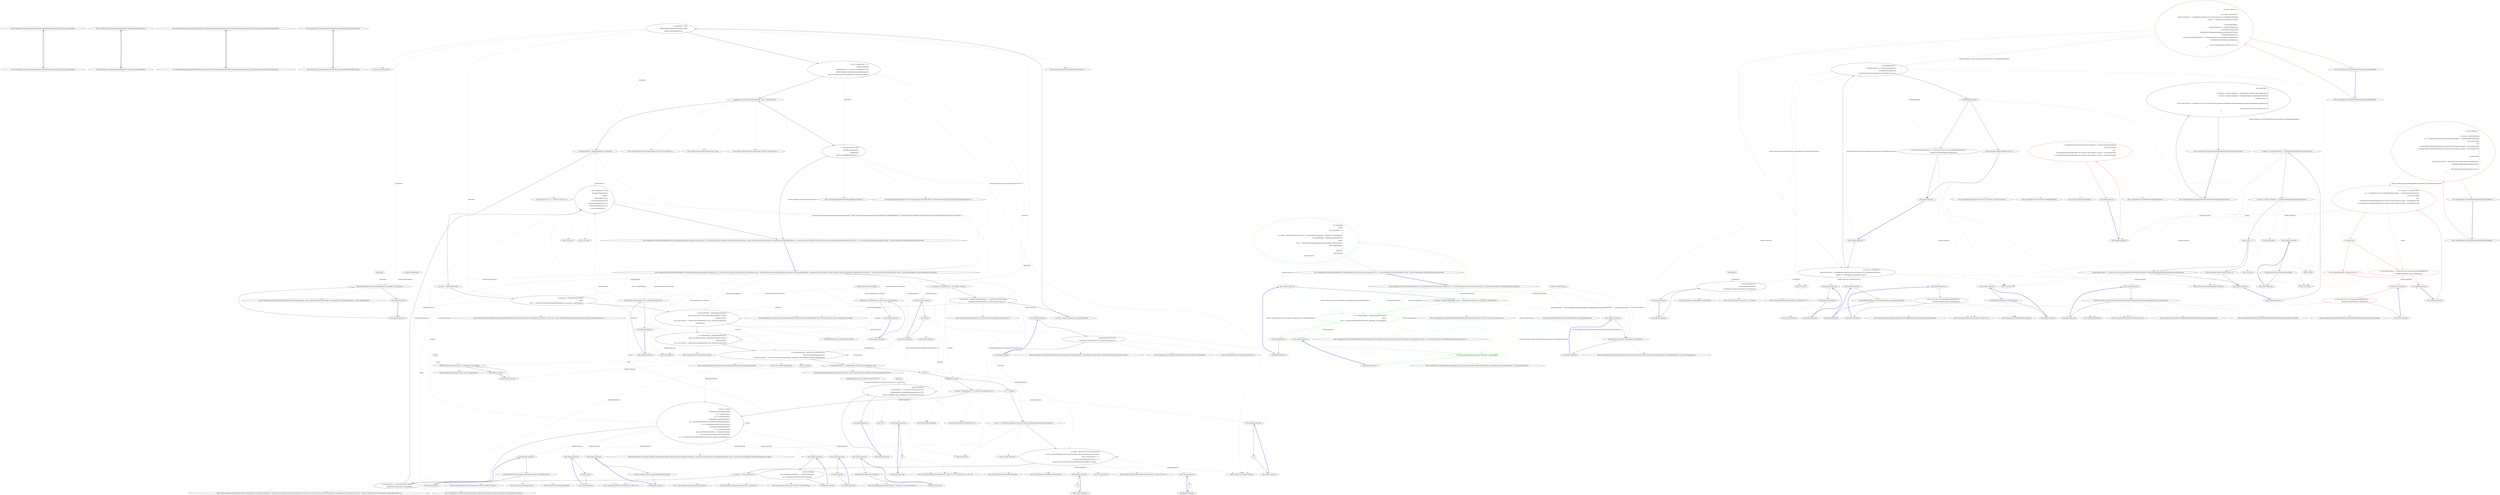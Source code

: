 digraph  {
m0_4 [cluster="CommandLine.CommandLineParserException.CommandLineParserException(string, System.Exception)", file="InstanceBuilderTests.cs", label="Entry CommandLine.CommandLineParserException.CommandLineParserException(string, System.Exception)", span="57-57"];
m0_5 [cluster="CommandLine.CommandLineParserException.CommandLineParserException(string, System.Exception)", file="InstanceBuilderTests.cs", label="Exit CommandLine.CommandLineParserException.CommandLineParserException(string, System.Exception)", span="57-57"];
m0_0 [cluster="CommandLine.CommandLineParserException.CommandLineParserException()", file="InstanceBuilderTests.cs", label="Entry CommandLine.CommandLineParserException.CommandLineParserException()", span="48-48"];
m0_1 [cluster="CommandLine.CommandLineParserException.CommandLineParserException()", file="InstanceBuilderTests.cs", label="Exit CommandLine.CommandLineParserException.CommandLineParserException()", span="48-48"];
m0_6 [cluster="CommandLine.CommandLineParserException.CommandLineParserException(System.Runtime.Serialization.SerializationInfo, System.Runtime.Serialization.StreamingContext)", file="InstanceBuilderTests.cs", label="Entry CommandLine.CommandLineParserException.CommandLineParserException(System.Runtime.Serialization.SerializationInfo, System.Runtime.Serialization.StreamingContext)", span="62-62"];
m0_7 [cluster="CommandLine.CommandLineParserException.CommandLineParserException(System.Runtime.Serialization.SerializationInfo, System.Runtime.Serialization.StreamingContext)", file="InstanceBuilderTests.cs", label="Exit CommandLine.CommandLineParserException.CommandLineParserException(System.Runtime.Serialization.SerializationInfo, System.Runtime.Serialization.StreamingContext)", span="62-62"];
m0_2 [cluster="CommandLine.CommandLineParserException.CommandLineParserException(string)", file="InstanceBuilderTests.cs", label="Entry CommandLine.CommandLineParserException.CommandLineParserException(string)", span="52-52"];
m0_3 [cluster="CommandLine.CommandLineParserException.CommandLineParserException(string)", file="InstanceBuilderTests.cs", label="Exit CommandLine.CommandLineParserException.CommandLineParserException(string)", span="52-52"];
m1_46 [cluster="Unk.ThrowingValidate", file="ParserResultExtensions.cs", label="Entry Unk.ThrowingValidate", span=""];
m1_65 [cluster="T.SetProperties<T>(System.Collections.Generic.IEnumerable<CommandLine.Core.SpecificationProperty>, System.Func<CommandLine.Core.SpecificationProperty, bool>, System.Func<CommandLine.Core.SpecificationProperty, object>)", file="ParserResultExtensions.cs", label="Entry T.SetProperties<T>(System.Collections.Generic.IEnumerable<CommandLine.Core.SpecificationProperty>, System.Func<CommandLine.Core.SpecificationProperty, bool>, System.Func<CommandLine.Core.SpecificationProperty, object>)", span="58-58"];
m1_10 [cluster="CommandLine.Core.Tokenizer.ExplodeOptionList(CommandLine.Core.StatePair<System.Collections.Generic.IEnumerable<CommandLine.Core.Token>>, System.Func<string, CommandLine.Infrastructure.Maybe<char>>)", file="ParserResultExtensions.cs", label="Entry CommandLine.Core.Tokenizer.ExplodeOptionList(CommandLine.Core.StatePair<System.Collections.Generic.IEnumerable<CommandLine.Core.Token>>, System.Func<string, CommandLine.Infrastructure.Maybe<char>>)", span="44-44"];
m1_108 [cluster="string.MatchName(string, string, System.StringComparer)", file="ParserResultExtensions.cs", label="Entry string.MatchName(string, string, System.StringComparer)", span="8-8"];
m1_55 [cluster="CommandLine.Core.TokenPartitioner.Partition(System.Collections.Generic.IEnumerable<CommandLine.Core.Token>, System.Func<string, CommandLine.Infrastructure.Maybe<CommandLine.Core.TypeDescriptor>>)", file="ParserResultExtensions.cs", label="Entry CommandLine.Core.TokenPartitioner.Partition(System.Collections.Generic.IEnumerable<CommandLine.Core.Token>, System.Func<string, CommandLine.Infrastructure.Maybe<CommandLine.Core.TypeDescriptor>>)", span="12-12"];
m1_44 [cluster="CommandLine.Infrastructure.Maybe<T1>.Return<T1, T2>(System.Func<T1, T2>, T2)", file="ParserResultExtensions.cs", label="Entry CommandLine.Infrastructure.Maybe<T1>.Return<T1, T2>(System.Func<T1, T2>, T2)", span="100-100"];
m1_101 [cluster="CommandLine.Core.TypeConverter.ChangeType(System.Collections.Generic.IEnumerable<string>, System.Type, bool, System.Globalization.CultureInfo)", file="ParserResultExtensions.cs", label="Entry CommandLine.Core.TypeConverter.ChangeType(System.Collections.Generic.IEnumerable<string>, System.Type, bool, System.Globalization.CultureInfo)", span="12-12"];
m1_71 [cluster="System.Collections.Generic.IEnumerable<TSource>.ToArray<TSource>()", file="ParserResultExtensions.cs", label="Entry System.Collections.Generic.IEnumerable<TSource>.ToArray<TSource>()", span="0-0"];
m1_115 [cluster="CommandLine.Infrastructure.Maybe<T>.IsJust<T>()", file="ParserResultExtensions.cs", label="Entry CommandLine.Infrastructure.Maybe<T>.IsJust<T>()", span="149-149"];
m1_130 [cluster="CommandLine.Infrastructure.Maybe<T>.MatchNothing()", file="ParserResultExtensions.cs", label="Entry CommandLine.Infrastructure.Maybe<T>.MatchNothing()", span="26-26"];
m1_90 [cluster="Unk.>", file="ParserResultExtensions.cs", label="Entry Unk.>", span=""];
m1_18 [cluster="CommandLine.Core.NameLookup.HavingSeparator(string, System.Collections.Generic.IEnumerable<CommandLine.Core.OptionSpecification>, System.StringComparer)", file="ParserResultExtensions.cs", label="Entry CommandLine.Core.NameLookup.HavingSeparator(string, System.Collections.Generic.IEnumerable<CommandLine.Core.OptionSpecification>, System.StringComparer)", span="16-16"];
m1_58 [cluster="CommandLine.Core.Specification.IsValue()", file="ParserResultExtensions.cs", label="Entry CommandLine.Core.Specification.IsValue()", span="15-15"];
m1_70 [cluster="System.Type.CreateDefaultForImmutable()", file="ParserResultExtensions.cs", label="Entry System.Type.CreateDefaultForImmutable()", span="122-122"];
m1_74 [cluster="System.Collections.Generic.IEnumerable<CommandLine.Core.SpecificationProperty>.Validate(System.Collections.Generic.IEnumerable<System.Func<System.Collections.Generic.IEnumerable<CommandLine.Core.SpecificationProperty>, System.Collections.Generic.IEnumerable<CommandLine.Error>>>)", file="ParserResultExtensions.cs", label="Entry System.Collections.Generic.IEnumerable<CommandLine.Core.SpecificationProperty>.Validate(System.Collections.Generic.IEnumerable<System.Func<System.Collections.Generic.IEnumerable<CommandLine.Core.SpecificationProperty>, System.Collections.Generic.IEnumerable<CommandLine.Error>>>)", span="40-40"];
m1_68 [cluster="System.Reflection.MethodBase.GetParameters()", file="ParserResultExtensions.cs", label="Entry System.Reflection.MethodBase.GetParameters()", span="0-0"];
m1_76 [cluster="Unk.Create", file="ParserResultExtensions.cs", label="Entry Unk.Create", span=""];
m1_123 [cluster="CommandLine.Infrastructure.Maybe<T>.IsNothing<T>()", file="ParserResultExtensions.cs", label="Entry CommandLine.Infrastructure.Maybe<T>.IsNothing<T>()", span="144-144"];
m1_119 [cluster="CommandLine.Infrastructure.Maybe<T>.FromJust<T>(System.Exception)", file="ParserResultExtensions.cs", label="Entry CommandLine.Infrastructure.Maybe<T>.FromJust<T>(System.Exception)", span="134-134"];
m1_86 [cluster="CommandLine.Core.SpecificationProperty.Create(CommandLine.Core.Specification, System.Reflection.PropertyInfo, CommandLine.Infrastructure.Maybe<object>)", file="ParserResultExtensions.cs", label="Entry CommandLine.Core.SpecificationProperty.Create(CommandLine.Core.Specification, System.Reflection.PropertyInfo, CommandLine.Infrastructure.Maybe<object>)", span="21-21"];
m1_14 [cluster="CommandLine.Core.NameLookup.Contains(string, System.Collections.Generic.IEnumerable<CommandLine.Core.OptionSpecification>, System.StringComparer)", file="ParserResultExtensions.cs", label="Entry CommandLine.Core.NameLookup.Contains(string, System.Collections.Generic.IEnumerable<CommandLine.Core.OptionSpecification>, System.StringComparer)", span="11-11"];
m1_67 [cluster="Unk.GetConstructor", file="ParserResultExtensions.cs", label="Entry Unk.GetConstructor", span=""];
m1_50 [cluster="System.StringComparer.Equals(string, string)", file="ParserResultExtensions.cs", label="Entry System.StringComparer.Equals(string, string)", span="0-0"];
m1_60 [cluster="Unk.Single", file="ParserResultExtensions.cs", label="Entry Unk.Single", span=""];
m1_53 [cluster="CommandLine.ParserResult.Create<T>(CommandLine.ParserResultType, T, System.Collections.Generic.IEnumerable<CommandLine.Error>)", file="ParserResultExtensions.cs", label="Entry CommandLine.ParserResult.Create<T>(CommandLine.ParserResultType, T, System.Collections.Generic.IEnumerable<CommandLine.Error>)", span="100-100"];
m1_48 [cluster="System.Collections.Generic.IEnumerable<TSource>.Any<TSource>()", file="ParserResultExtensions.cs", label="Entry System.Collections.Generic.IEnumerable<TSource>.Any<TSource>()", span="0-0"];
m1_51 [cluster="System.Func<TResult>.Invoke()", file="ParserResultExtensions.cs", label="Entry System.Func<TResult>.Invoke()", span="0-0"];
m1_45 [cluster="System.Type.GetSpecifications<T>(System.Func<System.Reflection.PropertyInfo, T>)", file="ParserResultExtensions.cs", label="Entry System.Type.GetSpecifications<T>(System.Func<System.Reflection.PropertyInfo, T>)", span="14-14"];
m1_140 [cluster="lambda expression", file="ParserResultExtensions.cs", label="Entry lambda expression", span="115-115"];
m1_4 [cluster="lambda expression", file="ParserResultExtensions.cs", label="Entry lambda expression", span="21-28"];
m1_6 [cluster="lambda expression", color=green, community=0, file="ParserResultExtensions.cs", label="13: var explodedTokens = Tokenizer.ExplodeOptionList(\r\n                            tokens,\r\n                            name => NameLookup.HavingSeparator(name, optionSpecs, nameComparer))", span="24-26"];
m1_5 [cluster="lambda expression", file="ParserResultExtensions.cs", label="var tokens = Tokenizer.Tokenize(args, name => NameLookup.Contains(name, optionSpecs, nameComparer))", span="23-23"];
m1_7 [cluster="lambda expression", file="ParserResultExtensions.cs", label="return explodedTokens;", span="27-27"];
m1_15 [cluster="lambda expression", file="ParserResultExtensions.cs", label="Entry lambda expression", span="26-26"];
m1_16 [cluster="lambda expression", color=green, community=0, file="ParserResultExtensions.cs", label="16: NameLookup.HavingSeparator(name, optionSpecs, nameComparer)", span="26-26"];
m1_17 [cluster="lambda expression", file="ParserResultExtensions.cs", label="Exit lambda expression", span="26-26"];
m1_12 [cluster="lambda expression", file="ParserResultExtensions.cs", label="NameLookup.Contains(name, optionSpecs, nameComparer)", span="23-23"];
m1_88 [cluster="lambda expression", file="ParserResultExtensions.cs", label="typeof(T).IsMutable()\r\n                    ? factory.Return(f => f(), Activator.CreateInstance<T>())\r\n                    : ReflectionHelper.CreateDefaultImmutableInstance<T>(\r\n                        (from p in specProps select p.Specification.ConversionType).ToArray())", span="53-56"];
m1_95 [cluster="lambda expression", file="ParserResultExtensions.cs", label="TypeLookup.FindTypeDescriptorAndSibling(name, optionSpecs, nameComparer)", span="72-72"];
m1_99 [cluster="lambda expression", file="ParserResultExtensions.cs", label="TypeConverter.ChangeType(vals, type, isScalar, parsingCulture)", span="77-77"];
m1_103 [cluster="lambda expression", file="ParserResultExtensions.cs", label="TypeConverter.ChangeType(vals, type, isScalar, parsingCulture)", span="83-83"];
m1_106 [cluster="lambda expression", file="ParserResultExtensions.cs", label="token.Text.MatchName(o.ShortName, o.LongName, nameComparer)", span="87-87"];
m1_8 [cluster="lambda expression", file="ParserResultExtensions.cs", label="Exit lambda expression", span="21-28"];
m1_11 [cluster="lambda expression", file="ParserResultExtensions.cs", label="Entry lambda expression", span="23-23"];
m1_13 [cluster="lambda expression", file="ParserResultExtensions.cs", label="Exit lambda expression", span="23-23"];
m1_77 [cluster="lambda expression", file="ParserResultExtensions.cs", label="Entry lambda expression", span="41-41"];
m1_87 [cluster="lambda expression", file="ParserResultExtensions.cs", label="Entry lambda expression", span="52-56"];
m1_89 [cluster="lambda expression", file="ParserResultExtensions.cs", label="Exit lambda expression", span="52-56"];
m1_91 [cluster="lambda expression", file="ParserResultExtensions.cs", label="Entry lambda expression", span="54-54"];
m1_94 [cluster="lambda expression", file="ParserResultExtensions.cs", label="Entry lambda expression", span="72-72"];
m1_96 [cluster="lambda expression", file="ParserResultExtensions.cs", label="Exit lambda expression", span="72-72"];
m1_98 [cluster="lambda expression", file="ParserResultExtensions.cs", label="Entry lambda expression", span="77-77"];
m1_100 [cluster="lambda expression", file="ParserResultExtensions.cs", label="Exit lambda expression", span="77-77"];
m1_102 [cluster="lambda expression", file="ParserResultExtensions.cs", label="Entry lambda expression", span="83-83"];
m1_104 [cluster="lambda expression", file="ParserResultExtensions.cs", label="Exit lambda expression", span="83-83"];
m1_105 [cluster="lambda expression", file="ParserResultExtensions.cs", label="Entry lambda expression", span="87-87"];
m1_107 [cluster="lambda expression", file="ParserResultExtensions.cs", label="Exit lambda expression", span="87-87"];
m1_109 [cluster="lambda expression", file="ParserResultExtensions.cs", label="Entry lambda expression", span="94-94"];
m1_81 [cluster="lambda expression", file="ParserResultExtensions.cs", label="Entry lambda expression", span="43-44"];
m1_79 [cluster="lambda expression", file="ParserResultExtensions.cs", label="Exit lambda expression", span="41-41"];
m1_78 [cluster="lambda expression", file="ParserResultExtensions.cs", label="f().GetType()", span="41-41"];
m1_93 [cluster="lambda expression", file="ParserResultExtensions.cs", label="Exit lambda expression", span="54-54"];
m1_92 [cluster="lambda expression", file="ParserResultExtensions.cs", label="f()", span="54-54"];
m1_112 [cluster="lambda expression", file="ParserResultExtensions.cs", label="Entry lambda expression", span="97-97"];
m1_116 [cluster="lambda expression", file="ParserResultExtensions.cs", label="Entry lambda expression", span="98-98"];
m1_120 [cluster="lambda expression", file="ParserResultExtensions.cs", label="Entry lambda expression", span="100-100"];
m1_124 [cluster="lambda expression", file="ParserResultExtensions.cs", label="Entry lambda expression", span="101-101"];
m1_127 [cluster="lambda expression", file="ParserResultExtensions.cs", label="Entry lambda expression", span="103-105"];
m1_131 [cluster="lambda expression", file="ParserResultExtensions.cs", label="Entry lambda expression", span="106-106"];
m1_111 [cluster="lambda expression", file="ParserResultExtensions.cs", label="Exit lambda expression", span="94-94"];
m1_110 [cluster="lambda expression", file="ParserResultExtensions.cs", label="f()", span="94-94"];
m1_83 [cluster="lambda expression", file="ParserResultExtensions.cs", label="Exit lambda expression", span="43-44"];
m1_82 [cluster="lambda expression", file="ParserResultExtensions.cs", label="SpecificationProperty.Create(\r\n                    Specification.FromProperty(pi), pi, Maybe.Nothing<object>())", span="43-44"];
m1_137 [cluster="lambda expression", file="ParserResultExtensions.cs", label="Entry lambda expression", span="114-114"];
m1_114 [cluster="lambda expression", file="ParserResultExtensions.cs", label="Exit lambda expression", span="97-97"];
m1_113 [cluster="lambda expression", file="ParserResultExtensions.cs", label="sp.Value.IsJust()", span="97-97"];
m1_118 [cluster="lambda expression", file="ParserResultExtensions.cs", label="Exit lambda expression", span="98-98"];
m1_117 [cluster="lambda expression", file="ParserResultExtensions.cs", label="sp.Value.FromJust()", span="98-98"];
m1_122 [cluster="lambda expression", file="ParserResultExtensions.cs", label="Exit lambda expression", span="100-100"];
m1_121 [cluster="lambda expression", file="ParserResultExtensions.cs", label="sp.Value.IsNothing() && sp.Specification.DefaultValue.IsJust()", span="100-100"];
m1_126 [cluster="lambda expression", file="ParserResultExtensions.cs", label="Exit lambda expression", span="101-101"];
m1_125 [cluster="lambda expression", file="ParserResultExtensions.cs", label="sp.Specification.DefaultValue.FromJust()", span="101-101"];
m1_129 [cluster="lambda expression", file="ParserResultExtensions.cs", label="Exit lambda expression", span="103-105"];
m1_128 [cluster="lambda expression", file="ParserResultExtensions.cs", label="sp.Value.IsNothing()\r\n                            && sp.Specification.TargetType == TargetType.Sequence\r\n                            && sp.Specification.DefaultValue.MatchNothing()", span="103-105"];
m1_133 [cluster="lambda expression", file="ParserResultExtensions.cs", label="Exit lambda expression", span="106-106"];
m1_132 [cluster="lambda expression", file="ParserResultExtensions.cs", label="sp.Property.PropertyType.GetGenericArguments().Single().CreateEmptyArray()", span="106-106"];
m1_139 [cluster="lambda expression", file="ParserResultExtensions.cs", label="Exit lambda expression", span="114-114"];
m1_138 [cluster="lambda expression", file="ParserResultExtensions.cs", label=v, span="114-114"];
m1_141 [cluster="lambda expression", file="ParserResultExtensions.cs", label=d, span="115-115"];
m1_142 [cluster="lambda expression", file="ParserResultExtensions.cs", label="Exit lambda expression", span="115-115"];
m1_49 [cluster="System.Collections.Generic.IEnumerable<TSource>.First<TSource>()", file="ParserResultExtensions.cs", label="Entry System.Collections.Generic.IEnumerable<TSource>.First<TSource>()", span="0-0"];
m1_73 [cluster="CommandLine.Core.SpecificationPropertyRules.Lookup(System.Collections.Generic.IEnumerable<CommandLine.Core.Token>)", file="ParserResultExtensions.cs", label="Entry CommandLine.Core.SpecificationPropertyRules.Lookup(System.Collections.Generic.IEnumerable<CommandLine.Core.Token>)", span="12-12"];
m1_80 [cluster="object.GetType()", file="ParserResultExtensions.cs", label="Entry object.GetType()", span="0-0"];
m1_59 [cluster="CommandLine.MissingValueOptionError.MissingValueOptionError(CommandLine.NameInfo)", file="ParserResultExtensions.cs", label="Entry CommandLine.MissingValueOptionError.MissingValueOptionError(CommandLine.NameInfo)", span="265-265"];
m1_75 [cluster="Unk.Concat", file="ParserResultExtensions.cs", label="Entry Unk.Concat", span=""];
m1_135 [cluster="System.Collections.Generic.IEnumerable<TSource>.Single<TSource>()", file="ParserResultExtensions.cs", label="Entry System.Collections.Generic.IEnumerable<TSource>.Single<TSource>()", span="0-0"];
m1_136 [cluster="System.Type.CreateEmptyArray()", file="ParserResultExtensions.cs", label="Entry System.Type.CreateEmptyArray()", span="101-101"];
m1_69 [cluster="string.ToLower()", file="ParserResultExtensions.cs", label="Entry string.ToLower()", span="0-0"];
m1_134 [cluster="System.Type.GetGenericArguments()", file="ParserResultExtensions.cs", label="Entry System.Type.GetGenericArguments()", span="0-0"];
m1_9 [cluster="CommandLine.Core.Tokenizer.Tokenize(System.Collections.Generic.IEnumerable<string>, System.Func<string, bool>)", file="ParserResultExtensions.cs", label="Entry CommandLine.Core.Tokenizer.Tokenize(System.Collections.Generic.IEnumerable<string>, System.Func<string, bool>)", span="11-11"];
m1_84 [cluster="CommandLine.Core.Specification.FromProperty(System.Reflection.PropertyInfo)", file="ParserResultExtensions.cs", label="Entry CommandLine.Core.Specification.FromProperty(System.Reflection.PropertyInfo)", span="82-82"];
m1_97 [cluster="CommandLine.Core.TypeLookup.FindTypeDescriptorAndSibling(string, System.Collections.Generic.IEnumerable<CommandLine.Core.OptionSpecification>, System.StringComparer)", file="ParserResultExtensions.cs", label="Entry CommandLine.Core.TypeLookup.FindTypeDescriptorAndSibling(string, System.Collections.Generic.IEnumerable<CommandLine.Core.OptionSpecification>, System.StringComparer)", span="23-23"];
m1_64 [cluster="System.Activator.CreateInstance<T>()", file="ParserResultExtensions.cs", label="Entry System.Activator.CreateInstance<T>()", span="0-0"];
m1_56 [cluster="CommandLine.Core.Specification.IsOption()", file="ParserResultExtensions.cs", label="Entry CommandLine.Core.Specification.IsOption()", span="10-10"];
m1_63 [cluster="System.Type.IsMutable()", file="ParserResultExtensions.cs", label="Entry System.Type.IsMutable()", span="115-115"];
m1_85 [cluster="CommandLine.Infrastructure.Maybe.Nothing<T>()", file="ParserResultExtensions.cs", label="Entry CommandLine.Infrastructure.Maybe.Nothing<T>()", span="63-63"];
m1_47 [cluster="System.Collections.IEnumerable.OfType<TResult>()", file="ParserResultExtensions.cs", label="Entry System.Collections.IEnumerable.OfType<TResult>()", span="0-0"];
m1_0 [cluster="CommandLine.Core.InstanceBuilder.Build<T>(CommandLine.Infrastructure.Maybe<System.Func<T>>, System.Collections.Generic.IEnumerable<string>, System.StringComparer, System.Globalization.CultureInfo)", file="ParserResultExtensions.cs", label="Entry CommandLine.Core.InstanceBuilder.Build<T>(CommandLine.Infrastructure.Maybe<System.Func<T>>, System.Collections.Generic.IEnumerable<string>, System.StringComparer, System.Globalization.CultureInfo)", span="13-13"];
m1_1 [cluster="CommandLine.Core.InstanceBuilder.Build<T>(CommandLine.Infrastructure.Maybe<System.Func<T>>, System.Collections.Generic.IEnumerable<string>, System.StringComparer, System.Globalization.CultureInfo)", color=green, community=0, file="ParserResultExtensions.cs", label="16: return Build(\r\n                factory,\r\n                (args, optionSpecs) =>\r\n                    {\r\n                        var tokens = Tokenizer.Tokenize(args, name => NameLookup.Contains(name, optionSpecs, nameComparer));\r\n                        var explodedTokens = Tokenizer.ExplodeOptionList(\r\n                            tokens,\r\n                            name => NameLookup.HavingSeparator(name, optionSpecs, nameComparer));\r\n                        return explodedTokens;\r\n                    },\r\n                arguments,\r\n                nameComparer,\r\n                parsingCulture);", span="19-31"];
m1_2 [cluster="CommandLine.Core.InstanceBuilder.Build<T>(CommandLine.Infrastructure.Maybe<System.Func<T>>, System.Collections.Generic.IEnumerable<string>, System.StringComparer, System.Globalization.CultureInfo)", file="ParserResultExtensions.cs", label="Exit CommandLine.Core.InstanceBuilder.Build<T>(CommandLine.Infrastructure.Maybe<System.Func<T>>, System.Collections.Generic.IEnumerable<string>, System.StringComparer, System.Globalization.CultureInfo)", span="13-13"];
m1_3 [cluster="CommandLine.Core.InstanceBuilder.Build<T>(CommandLine.Infrastructure.Maybe<System.Func<T>>, System.Func<System.Collections.Generic.IEnumerable<string>, System.Collections.Generic.IEnumerable<CommandLine.Core.OptionSpecification>, CommandLine.Core.StatePair<System.Collections.Generic.IEnumerable<CommandLine.Core.Token>>>, System.Collections.Generic.IEnumerable<string>, System.StringComparer, System.Globalization.CultureInfo)", file="ParserResultExtensions.cs", label="Entry CommandLine.Core.InstanceBuilder.Build<T>(CommandLine.Infrastructure.Maybe<System.Func<T>>, System.Func<System.Collections.Generic.IEnumerable<string>, System.Collections.Generic.IEnumerable<CommandLine.Core.OptionSpecification>, CommandLine.Core.StatePair<System.Collections.Generic.IEnumerable<CommandLine.Core.Token>>>, System.Collections.Generic.IEnumerable<string>, System.StringComparer, System.Globalization.CultureInfo)", span="34-34"];
m1_19 [cluster="CommandLine.Core.InstanceBuilder.Build<T>(CommandLine.Infrastructure.Maybe<System.Func<T>>, System.Func<System.Collections.Generic.IEnumerable<string>, System.Collections.Generic.IEnumerable<CommandLine.Core.OptionSpecification>, CommandLine.Core.StatePair<System.Collections.Generic.IEnumerable<CommandLine.Core.Token>>>, System.Collections.Generic.IEnumerable<string>, System.StringComparer, System.Globalization.CultureInfo)", file="ParserResultExtensions.cs", label="var typeInfo = factory.Return(f => f().GetType(), typeof(T))", span="41-41"];
m1_23 [cluster="CommandLine.Core.InstanceBuilder.Build<T>(CommandLine.Infrastructure.Maybe<System.Func<T>>, System.Func<System.Collections.Generic.IEnumerable<string>, System.Collections.Generic.IEnumerable<CommandLine.Core.OptionSpecification>, CommandLine.Core.StatePair<System.Collections.Generic.IEnumerable<CommandLine.Core.Token>>>, System.Collections.Generic.IEnumerable<string>, System.StringComparer, System.Globalization.CultureInfo)", file="ParserResultExtensions.cs", label="Func<T> makeDefault = () =>\r\n                typeof(T).IsMutable()\r\n                    ? factory.Return(f => f(), Activator.CreateInstance<T>())\r\n                    : ReflectionHelper.CreateDefaultImmutableInstance<T>(\r\n                        (from p in specProps select p.Specification.ConversionType).ToArray())", span="52-56"];
m1_24 [cluster="CommandLine.Core.InstanceBuilder.Build<T>(CommandLine.Infrastructure.Maybe<System.Func<T>>, System.Func<System.Collections.Generic.IEnumerable<string>, System.Collections.Generic.IEnumerable<CommandLine.Core.OptionSpecification>, CommandLine.Core.StatePair<System.Collections.Generic.IEnumerable<CommandLine.Core.Token>>>, System.Collections.Generic.IEnumerable<string>, System.StringComparer, System.Globalization.CultureInfo)", file="ParserResultExtensions.cs", label="arguments.Any() && nameComparer.Equals(''--help'', arguments.First())", span="58-58"];
m1_26 [cluster="CommandLine.Core.InstanceBuilder.Build<T>(CommandLine.Infrastructure.Maybe<System.Func<T>>, System.Func<System.Collections.Generic.IEnumerable<string>, System.Collections.Generic.IEnumerable<CommandLine.Core.OptionSpecification>, CommandLine.Core.StatePair<System.Collections.Generic.IEnumerable<CommandLine.Core.Token>>>, System.Collections.Generic.IEnumerable<string>, System.StringComparer, System.Globalization.CultureInfo)", file="ParserResultExtensions.cs", label="var tokenizerResult = tokenizer(arguments, optionSpecs)", span="66-66"];
m1_28 [cluster="CommandLine.Core.InstanceBuilder.Build<T>(CommandLine.Infrastructure.Maybe<System.Func<T>>, System.Func<System.Collections.Generic.IEnumerable<string>, System.Collections.Generic.IEnumerable<CommandLine.Core.OptionSpecification>, CommandLine.Core.StatePair<System.Collections.Generic.IEnumerable<CommandLine.Core.Token>>>, System.Collections.Generic.IEnumerable<string>, System.StringComparer, System.Globalization.CultureInfo)", file="ParserResultExtensions.cs", label="var partitions = TokenPartitioner.Partition(\r\n                tokens,\r\n                name => TypeLookup.FindTypeDescriptorAndSibling(name, optionSpecs, nameComparer))", span="70-72"];
m1_29 [cluster="CommandLine.Core.InstanceBuilder.Build<T>(CommandLine.Infrastructure.Maybe<System.Func<T>>, System.Func<System.Collections.Generic.IEnumerable<string>, System.Collections.Generic.IEnumerable<CommandLine.Core.OptionSpecification>, CommandLine.Core.StatePair<System.Collections.Generic.IEnumerable<CommandLine.Core.Token>>>, System.Collections.Generic.IEnumerable<string>, System.StringComparer, System.Globalization.CultureInfo)", file="ParserResultExtensions.cs", label="var optionSpecProps = OptionMapper.MapValues(\r\n                (from pt in specProps where pt.Specification.IsOption() select pt),\r\n                partitions.Options,\r\n                (vals, type, isScalar) => TypeConverter.ChangeType(vals, type, isScalar, parsingCulture),\r\n                nameComparer)", span="74-78"];
m1_30 [cluster="CommandLine.Core.InstanceBuilder.Build<T>(CommandLine.Infrastructure.Maybe<System.Func<T>>, System.Func<System.Collections.Generic.IEnumerable<string>, System.Collections.Generic.IEnumerable<CommandLine.Core.OptionSpecification>, CommandLine.Core.StatePair<System.Collections.Generic.IEnumerable<CommandLine.Core.Token>>>, System.Collections.Generic.IEnumerable<string>, System.StringComparer, System.Globalization.CultureInfo)", file="ParserResultExtensions.cs", label="var valueSpecProps = ValueMapper.MapValues(\r\n                (from pt in specProps where pt.Specification.IsValue() select pt),\r\n                    partitions.Values,\r\n                (vals, type, isScalar) => TypeConverter.ChangeType(vals, type, isScalar, parsingCulture))", span="80-83"];
m1_31 [cluster="CommandLine.Core.InstanceBuilder.Build<T>(CommandLine.Infrastructure.Maybe<System.Func<T>>, System.Func<System.Collections.Generic.IEnumerable<string>, System.Collections.Generic.IEnumerable<CommandLine.Core.OptionSpecification>, CommandLine.Core.StatePair<System.Collections.Generic.IEnumerable<CommandLine.Core.Token>>>, System.Collections.Generic.IEnumerable<string>, System.StringComparer, System.Globalization.CultureInfo)", file="ParserResultExtensions.cs", label="var missingValueErrors = from token in partitions.Errors\r\n                                     select new MissingValueOptionError(\r\n                                         optionSpecs.Single(o => token.Text.MatchName(o.ShortName, o.LongName, nameComparer)).FromOptionSpecification())", span="85-87"];
m1_35 [cluster="CommandLine.Core.InstanceBuilder.Build<T>(CommandLine.Infrastructure.Maybe<System.Func<T>>, System.Func<System.Collections.Generic.IEnumerable<string>, System.Collections.Generic.IEnumerable<CommandLine.Core.OptionSpecification>, CommandLine.Core.StatePair<System.Collections.Generic.IEnumerable<CommandLine.Core.Token>>>, System.Collections.Generic.IEnumerable<string>, System.StringComparer, System.Globalization.CultureInfo)", file="ParserResultExtensions.cs", label="instance = factory.Return(f => f(), Activator.CreateInstance<T>())", span="94-94"];
m1_25 [cluster="CommandLine.Core.InstanceBuilder.Build<T>(CommandLine.Infrastructure.Maybe<System.Func<T>>, System.Func<System.Collections.Generic.IEnumerable<string>, System.Collections.Generic.IEnumerable<CommandLine.Core.OptionSpecification>, CommandLine.Core.StatePair<System.Collections.Generic.IEnumerable<CommandLine.Core.Token>>>, System.Collections.Generic.IEnumerable<string>, System.StringComparer, System.Globalization.CultureInfo)", file="ParserResultExtensions.cs", label="return ParserResult.Create(\r\n                    ParserResultType.Options,\r\n                    makeDefault(),\r\n                    new[] { new HelpRequestedError() });", span="60-63"];
m1_42 [cluster="CommandLine.Core.InstanceBuilder.Build<T>(CommandLine.Infrastructure.Maybe<System.Func<T>>, System.Func<System.Collections.Generic.IEnumerable<string>, System.Collections.Generic.IEnumerable<CommandLine.Core.OptionSpecification>, CommandLine.Core.StatePair<System.Collections.Generic.IEnumerable<CommandLine.Core.Token>>>, System.Collections.Generic.IEnumerable<string>, System.StringComparer, System.Globalization.CultureInfo)", file="ParserResultExtensions.cs", label="return ParserResult.Create(\r\n                ParserResultType.Options,\r\n                instance,\r\n                tokenizerResult.Errors\r\n                    .Concat(missingValueErrors)\r\n                    .Concat(optionSpecProps.Errors)\r\n                    .Concat(valueSpecProps.Errors)\r\n                    .Concat(validationErrors));", span="123-130"];
m1_20 [cluster="CommandLine.Core.InstanceBuilder.Build<T>(CommandLine.Infrastructure.Maybe<System.Func<T>>, System.Func<System.Collections.Generic.IEnumerable<string>, System.Collections.Generic.IEnumerable<CommandLine.Core.OptionSpecification>, CommandLine.Core.StatePair<System.Collections.Generic.IEnumerable<CommandLine.Core.Token>>>, System.Collections.Generic.IEnumerable<string>, System.StringComparer, System.Globalization.CultureInfo)", file="ParserResultExtensions.cs", label="var specProps = typeInfo.GetSpecifications(pi => SpecificationProperty.Create(\r\n                    Specification.FromProperty(pi), pi, Maybe.Nothing<object>()))", span="43-44"];
m1_34 [cluster="CommandLine.Core.InstanceBuilder.Build<T>(CommandLine.Infrastructure.Maybe<System.Func<T>>, System.Func<System.Collections.Generic.IEnumerable<string>, System.Collections.Generic.IEnumerable<CommandLine.Core.OptionSpecification>, CommandLine.Core.StatePair<System.Collections.Generic.IEnumerable<CommandLine.Core.Token>>>, System.Collections.Generic.IEnumerable<string>, System.StringComparer, System.Globalization.CultureInfo)", file="ParserResultExtensions.cs", label="typeInfo.IsMutable()", span="92-92"];
m1_22 [cluster="CommandLine.Core.InstanceBuilder.Build<T>(CommandLine.Infrastructure.Maybe<System.Func<T>>, System.Func<System.Collections.Generic.IEnumerable<string>, System.Collections.Generic.IEnumerable<CommandLine.Core.OptionSpecification>, CommandLine.Core.StatePair<System.Collections.Generic.IEnumerable<CommandLine.Core.Token>>>, System.Collections.Generic.IEnumerable<string>, System.StringComparer, System.Globalization.CultureInfo)", file="ParserResultExtensions.cs", label="var optionSpecs = specs\r\n                .ThrowingValidate(SpecificationGuards.Lookup)\r\n                .OfType<OptionSpecification>()", span="48-50"];
m1_27 [cluster="CommandLine.Core.InstanceBuilder.Build<T>(CommandLine.Infrastructure.Maybe<System.Func<T>>, System.Func<System.Collections.Generic.IEnumerable<string>, System.Collections.Generic.IEnumerable<CommandLine.Core.OptionSpecification>, CommandLine.Core.StatePair<System.Collections.Generic.IEnumerable<CommandLine.Core.Token>>>, System.Collections.Generic.IEnumerable<string>, System.StringComparer, System.Globalization.CultureInfo)", file="ParserResultExtensions.cs", label="var tokens = tokenizerResult.Value", span="68-68"];
m1_32 [cluster="CommandLine.Core.InstanceBuilder.Build<T>(CommandLine.Infrastructure.Maybe<System.Func<T>>, System.Func<System.Collections.Generic.IEnumerable<string>, System.Collections.Generic.IEnumerable<CommandLine.Core.OptionSpecification>, CommandLine.Core.StatePair<System.Collections.Generic.IEnumerable<CommandLine.Core.Token>>>, System.Collections.Generic.IEnumerable<string>, System.StringComparer, System.Globalization.CultureInfo)", file="ParserResultExtensions.cs", label="var specPropsWithValue = optionSpecProps.Value.Concat(valueSpecProps.Value)", span="89-89"];
m1_36 [cluster="CommandLine.Core.InstanceBuilder.Build<T>(CommandLine.Infrastructure.Maybe<System.Func<T>>, System.Func<System.Collections.Generic.IEnumerable<string>, System.Collections.Generic.IEnumerable<CommandLine.Core.OptionSpecification>, CommandLine.Core.StatePair<System.Collections.Generic.IEnumerable<CommandLine.Core.Token>>>, System.Collections.Generic.IEnumerable<string>, System.StringComparer, System.Globalization.CultureInfo)", file="ParserResultExtensions.cs", label="instance = instance\r\n                    .SetProperties(specPropsWithValue,\r\n                        sp => sp.Value.IsJust(),\r\n                        sp => sp.Value.FromJust())\r\n                    .SetProperties(specPropsWithValue,\r\n                        sp => sp.Value.IsNothing() && sp.Specification.DefaultValue.IsJust(),\r\n                        sp => sp.Specification.DefaultValue.FromJust())\r\n                    .SetProperties(specPropsWithValue,\r\n                        sp => sp.Value.IsNothing()\r\n                            && sp.Specification.TargetType == TargetType.Sequence\r\n                            && sp.Specification.DefaultValue.MatchNothing(),\r\n                        sp => sp.Property.PropertyType.GetGenericArguments().Single().CreateEmptyArray())", span="95-106"];
m1_41 [cluster="CommandLine.Core.InstanceBuilder.Build<T>(CommandLine.Infrastructure.Maybe<System.Func<T>>, System.Func<System.Collections.Generic.IEnumerable<string>, System.Collections.Generic.IEnumerable<CommandLine.Core.OptionSpecification>, CommandLine.Core.StatePair<System.Collections.Generic.IEnumerable<CommandLine.Core.Token>>>, System.Collections.Generic.IEnumerable<string>, System.StringComparer, System.Globalization.CultureInfo)", file="ParserResultExtensions.cs", label="var validationErrors = specPropsWithValue.Validate(\r\n                SpecificationPropertyRules.Lookup(tokens))", span="120-121"];
m1_40 [cluster="CommandLine.Core.InstanceBuilder.Build<T>(CommandLine.Infrastructure.Maybe<System.Func<T>>, System.Func<System.Collections.Generic.IEnumerable<string>, System.Collections.Generic.IEnumerable<CommandLine.Core.OptionSpecification>, CommandLine.Core.StatePair<System.Collections.Generic.IEnumerable<CommandLine.Core.Token>>>, System.Collections.Generic.IEnumerable<string>, System.StringComparer, System.Globalization.CultureInfo)", file="ParserResultExtensions.cs", label="instance = (T)ctor.Invoke(values)", span="117-117"];
m1_21 [cluster="CommandLine.Core.InstanceBuilder.Build<T>(CommandLine.Infrastructure.Maybe<System.Func<T>>, System.Func<System.Collections.Generic.IEnumerable<string>, System.Collections.Generic.IEnumerable<CommandLine.Core.OptionSpecification>, CommandLine.Core.StatePair<System.Collections.Generic.IEnumerable<CommandLine.Core.Token>>>, System.Collections.Generic.IEnumerable<string>, System.StringComparer, System.Globalization.CultureInfo)", file="ParserResultExtensions.cs", label="var specs = from pt in specProps select pt.Specification", span="46-46"];
m1_38 [cluster="CommandLine.Core.InstanceBuilder.Build<T>(CommandLine.Infrastructure.Maybe<System.Func<T>>, System.Func<System.Collections.Generic.IEnumerable<string>, System.Collections.Generic.IEnumerable<CommandLine.Core.OptionSpecification>, CommandLine.Core.StatePair<System.Collections.Generic.IEnumerable<CommandLine.Core.Token>>>, System.Collections.Generic.IEnumerable<string>, System.StringComparer, System.Globalization.CultureInfo)", file="ParserResultExtensions.cs", label="var ctor = t.GetConstructor((from p in specProps select p.Specification.ConversionType).ToArray())", span="111-111"];
m1_39 [cluster="CommandLine.Core.InstanceBuilder.Build<T>(CommandLine.Infrastructure.Maybe<System.Func<T>>, System.Func<System.Collections.Generic.IEnumerable<string>, System.Collections.Generic.IEnumerable<CommandLine.Core.OptionSpecification>, CommandLine.Core.StatePair<System.Collections.Generic.IEnumerable<CommandLine.Core.Token>>>, System.Collections.Generic.IEnumerable<string>, System.StringComparer, System.Globalization.CultureInfo)", file="ParserResultExtensions.cs", label="var values = (from prms in ctor.GetParameters()\r\n                              join sp in specPropsWithValue on prms.Name.ToLower() equals sp.Property.Name.ToLower()\r\n                              select sp.Value.Return(v => v,\r\n                                    sp.Specification.DefaultValue.Return(d => d,\r\n                                        sp.Specification.ConversionType.CreateDefaultForImmutable()))).ToArray()", span="112-116"];
m1_33 [cluster="CommandLine.Core.InstanceBuilder.Build<T>(CommandLine.Infrastructure.Maybe<System.Func<T>>, System.Func<System.Collections.Generic.IEnumerable<string>, System.Collections.Generic.IEnumerable<CommandLine.Core.OptionSpecification>, CommandLine.Core.StatePair<System.Collections.Generic.IEnumerable<CommandLine.Core.Token>>>, System.Collections.Generic.IEnumerable<string>, System.StringComparer, System.Globalization.CultureInfo)", file="ParserResultExtensions.cs", label="T instance", span="91-91"];
m1_37 [cluster="CommandLine.Core.InstanceBuilder.Build<T>(CommandLine.Infrastructure.Maybe<System.Func<T>>, System.Func<System.Collections.Generic.IEnumerable<string>, System.Collections.Generic.IEnumerable<CommandLine.Core.OptionSpecification>, CommandLine.Core.StatePair<System.Collections.Generic.IEnumerable<CommandLine.Core.Token>>>, System.Collections.Generic.IEnumerable<string>, System.StringComparer, System.Globalization.CultureInfo)", file="ParserResultExtensions.cs", label="var t = typeof(T)", span="110-110"];
m1_43 [cluster="CommandLine.Core.InstanceBuilder.Build<T>(CommandLine.Infrastructure.Maybe<System.Func<T>>, System.Func<System.Collections.Generic.IEnumerable<string>, System.Collections.Generic.IEnumerable<CommandLine.Core.OptionSpecification>, CommandLine.Core.StatePair<System.Collections.Generic.IEnumerable<CommandLine.Core.Token>>>, System.Collections.Generic.IEnumerable<string>, System.StringComparer, System.Globalization.CultureInfo)", file="ParserResultExtensions.cs", label="Exit CommandLine.Core.InstanceBuilder.Build<T>(CommandLine.Infrastructure.Maybe<System.Func<T>>, System.Func<System.Collections.Generic.IEnumerable<string>, System.Collections.Generic.IEnumerable<CommandLine.Core.OptionSpecification>, CommandLine.Core.StatePair<System.Collections.Generic.IEnumerable<CommandLine.Core.Token>>>, System.Collections.Generic.IEnumerable<string>, System.StringComparer, System.Globalization.CultureInfo)", span="34-34"];
m1_72 [cluster="System.Reflection.ConstructorInfo.Invoke(object[])", file="ParserResultExtensions.cs", label="Entry System.Reflection.ConstructorInfo.Invoke(object[])", span="0-0"];
m1_66 [cluster="Unk.ToArray", file="ParserResultExtensions.cs", label="Entry Unk.ToArray", span=""];
m1_52 [cluster="CommandLine.HelpRequestedError.HelpRequestedError()", file="ParserResultExtensions.cs", label="Entry CommandLine.HelpRequestedError.HelpRequestedError()", span="353-353"];
m1_61 [cluster="Unk.FromOptionSpecification", file="ParserResultExtensions.cs", label="Entry Unk.FromOptionSpecification", span=""];
m1_54 [cluster="System.Func<T1, T2, TResult>.Invoke(T1, T2)", file="ParserResultExtensions.cs", label="Entry System.Func<T1, T2, TResult>.Invoke(T1, T2)", span="0-0"];
m1_62 [cluster="System.Collections.Generic.IEnumerable<TSource>.Concat<TSource>(System.Collections.Generic.IEnumerable<TSource>)", file="ParserResultExtensions.cs", label="Entry System.Collections.Generic.IEnumerable<TSource>.Concat<TSource>(System.Collections.Generic.IEnumerable<TSource>)", span="0-0"];
m1_57 [cluster="Unk.MapValues", file="ParserResultExtensions.cs", label="Entry Unk.MapValues", span=""];
m1_143 [file="ParserResultExtensions.cs", label="System.StringComparer", span=""];
m1_144 [file="ParserResultExtensions.cs", label="System.Collections.Generic.IEnumerable<CommandLine.Core.OptionSpecification>", span=""];
m1_145 [file="ParserResultExtensions.cs", label="CommandLine.Infrastructure.Maybe<System.Func<T>>", span=""];
m1_146 [file="ParserResultExtensions.cs", label=specProps, span=""];
m1_147 [file="ParserResultExtensions.cs", label="System.StringComparer", span=""];
m1_148 [file="ParserResultExtensions.cs", label=optionSpecs, span=""];
m1_149 [file="ParserResultExtensions.cs", label="System.Globalization.CultureInfo", span=""];
m1_150 [file="ParserResultExtensions.cs", label=token, span=""];
m3_52 [cluster="CommandLine.Core.Specification.GetSetName()", file="SpecificationPropertyRules.cs", label="Entry CommandLine.Core.Specification.GetSetName()", span="80-80"];
m3_0 [cluster="CommandLine.Core.SpecificationPropertyRules.EnforceMutuallyExclusiveSet()", file="SpecificationPropertyRules.cs", label="Entry CommandLine.Core.SpecificationPropertyRules.EnforceMutuallyExclusiveSet()", span="18-18"];
m3_1 [cluster="CommandLine.Core.SpecificationPropertyRules.EnforceMutuallyExclusiveSet()", file="SpecificationPropertyRules.cs", label="return specProps =>\r\n                {\r\n                    var options = specProps.Where(sp => sp.Specification.IsOption() && sp.Value.IsJust());\r\n                    var groups = options.GroupBy(g => ((OptionSpecification)g.Specification).SetName);\r\n                    if (groups.Count() > 1)\r\n                    {\r\n                        return options.Select(s => Maybe.Just<Error>(new MutuallyExclusiveSetError(NameInfo.FromOptionSpecification((OptionSpecification)s.Specification))));\r\n                    }\r\n                    return Enumerable.Empty<Nothing<Error>>();\r\n                };", span="20-29"];
m3_2 [cluster="CommandLine.Core.SpecificationPropertyRules.EnforceMutuallyExclusiveSet()", file="SpecificationPropertyRules.cs", label="Exit CommandLine.Core.SpecificationPropertyRules.EnforceMutuallyExclusiveSet()", span="18-18"];
m3_19 [cluster="CommandLine.Infrastructure.Maybe<T>.IsJust<T>()", file="SpecificationPropertyRules.cs", label="Entry CommandLine.Infrastructure.Maybe<T>.IsJust<T>()", span="149-149"];
m3_59 [cluster="CommandLine.Core.SpecificationPropertyRules.EnforceRange()", file="SpecificationPropertyRules.cs", label="Entry CommandLine.Core.SpecificationPropertyRules.EnforceRange()", span="52-52"];
m3_60 [cluster="CommandLine.Core.SpecificationPropertyRules.EnforceRange()", color=red, community=0, file="SpecificationPropertyRules.cs", label="3: return specProps =>\r\n                {\r\n                    var options = specProps.Where(\r\n                        sp => sp.Specification.ConversionType.ToDescriptorKind() == TypeDescriptorKind.Sequence\r\n                        && sp.Value.IsJust()\r\n                        && (\r\n                            (!sp.Specification.IsMinNotSpecified() && ((Array)sp.Value.FromJust()).Length < sp.Specification.Min)\r\n                            || (!sp.Specification.IsMaxNotSpecified() && ((Array)sp.Value.FromJust()).Length > sp.Specification.Max)\r\n                        )\r\n                    );\r\n                    if (options.Any())\r\n                    {\r\n                        return options.Select(s => Maybe.Just<Error>(new SequenceOutOfRangeError(\r\n                            NameInfo.FromSpecification(s.Specification))));\r\n                    }\r\n                    return Enumerable.Empty<Nothing<Error>>();\r\n                };", span="54-70"];
m3_61 [cluster="CommandLine.Core.SpecificationPropertyRules.EnforceRange()", file="SpecificationPropertyRules.cs", label="Exit CommandLine.Core.SpecificationPropertyRules.EnforceRange()", span="52-52"];
m3_57 [cluster="CommandLine.MissingRequiredOptionError.MissingRequiredOptionError(CommandLine.NameInfo)", file="SpecificationPropertyRules.cs", label="Entry CommandLine.MissingRequiredOptionError.MissingRequiredOptionError(CommandLine.NameInfo)", span="283-283"];
m3_40 [cluster="Unk.Any", file="SpecificationPropertyRules.cs", label="Entry Unk.Any", span=""];
m3_10 [cluster="Unk.Where", file="SpecificationPropertyRules.cs", label="Entry Unk.Where", span=""];
m3_14 [cluster="System.Linq.Enumerable.Empty<TResult>()", file="SpecificationPropertyRules.cs", label="Entry System.Linq.Enumerable.Empty<TResult>()", span="0-0"];
m3_58 [cluster="Unk.FromSpecification", file="SpecificationPropertyRules.cs", label="Entry Unk.FromSpecification", span=""];
m3_73 [cluster="CommandLine.Infrastructure.Maybe<T>.FromJust<T>(System.Exception)", file="SpecificationPropertyRules.cs", label="Entry CommandLine.Infrastructure.Maybe<T>.FromJust<T>(System.Exception)", span="134-134"];
m3_51 [cluster="CommandLine.Infrastructure.Maybe<T>.IsNothing<T>()", file="SpecificationPropertyRules.cs", label="Entry CommandLine.Infrastructure.Maybe<T>.IsNothing<T>()", span="144-144"];
m3_78 [cluster="CommandLine.SequenceOutOfRangeError.SequenceOutOfRangeError(CommandLine.NameInfo)", file="SpecificationPropertyRules.cs", label="Entry CommandLine.SequenceOutOfRangeError.SequenceOutOfRangeError(CommandLine.NameInfo)", span="316-316"];
m3_75 [cluster="lambda expression", file="SpecificationPropertyRules.cs", label="Entry lambda expression", span="66-67"];
m3_4 [cluster="lambda expression", file="SpecificationPropertyRules.cs", label="var options = specProps.Where(sp => sp.Specification.IsOption() && sp.Value.IsJust())", span="22-22"];
m3_3 [cluster="lambda expression", file="SpecificationPropertyRules.cs", label="Entry lambda expression", span="20-29"];
m3_5 [cluster="lambda expression", file="SpecificationPropertyRules.cs", label="var groups = options.GroupBy(g => ((OptionSpecification)g.Specification).SetName)", span="23-23"];
m3_15 [cluster="lambda expression", file="SpecificationPropertyRules.cs", label="Entry lambda expression", span="22-22"];
m3_7 [cluster="lambda expression", file="SpecificationPropertyRules.cs", label="return options.Select(s => Maybe.Just<Error>(new MutuallyExclusiveSetError(NameInfo.FromOptionSpecification((OptionSpecification)s.Specification))));", span="26-26"];
m3_6 [cluster="lambda expression", file="SpecificationPropertyRules.cs", label="groups.Count() > 1", span="24-24"];
m3_20 [cluster="lambda expression", file="SpecificationPropertyRules.cs", label="Entry lambda expression", span="23-23"];
m3_8 [cluster="lambda expression", file="SpecificationPropertyRules.cs", label="return Enumerable.Empty<Nothing<Error>>();", span="28-28"];
m3_9 [cluster="lambda expression", file="SpecificationPropertyRules.cs", label="Exit lambda expression", span="20-29"];
m3_23 [cluster="lambda expression", file="SpecificationPropertyRules.cs", label="Entry lambda expression", span="26-26"];
m3_16 [cluster="lambda expression", file="SpecificationPropertyRules.cs", label="sp.Specification.IsOption() && sp.Value.IsJust()", span="22-22"];
m3_17 [cluster="lambda expression", file="SpecificationPropertyRules.cs", label="Exit lambda expression", span="22-22"];
m3_21 [cluster="lambda expression", file="SpecificationPropertyRules.cs", label="((OptionSpecification)g.Specification).SetName", span="23-23"];
m3_22 [cluster="lambda expression", file="SpecificationPropertyRules.cs", label="Exit lambda expression", span="23-23"];
m3_24 [cluster="lambda expression", file="SpecificationPropertyRules.cs", label="Maybe.Just<Error>(new MutuallyExclusiveSetError(NameInfo.FromOptionSpecification((OptionSpecification)s.Specification)))", span="26-26"];
m3_25 [cluster="lambda expression", file="SpecificationPropertyRules.cs", label="Exit lambda expression", span="26-26"];
m3_33 [cluster="lambda expression", file="SpecificationPropertyRules.cs", label="List<string> setsWithTrue =\r\n                    specProps.Where(sp => sp.Specification.IsOption() && sp.Value.IsJust() && sp.Specification.Required)\r\n                        .Select(x => x.Specification.GetSetName()).ToList()", span="36-38"];
m3_34 [cluster="lambda expression", file="SpecificationPropertyRules.cs", label="var requiredButEmpty =\r\n                    specProps.Where(sp => sp.Value.IsNothing() && \r\n                                          sp.Specification.Required &&\r\n                                          !setsWithTrue.Contains(sp.Specification.GetSetName())).ToList()", span="40-43"];
m3_32 [cluster="lambda expression", file="SpecificationPropertyRules.cs", label="Entry lambda expression", span="34-49"];
m3_41 [cluster="lambda expression", file="SpecificationPropertyRules.cs", label="Entry lambda expression", span="37-37"];
m3_44 [cluster="lambda expression", file="SpecificationPropertyRules.cs", label="Entry lambda expression", span="38-38"];
m3_49 [cluster="lambda expression", file="SpecificationPropertyRules.cs", label="sp.Value.IsNothing() && \r\n                                          sp.Specification.Required &&\r\n                                          !setsWithTrue.Contains(sp.Specification.GetSetName())", span="41-43"];
m3_35 [cluster="lambda expression", file="SpecificationPropertyRules.cs", label="requiredButEmpty.Any()", span="44-44"];
m3_48 [cluster="lambda expression", file="SpecificationPropertyRules.cs", label="Entry lambda expression", span="41-43"];
m3_36 [cluster="lambda expression", file="SpecificationPropertyRules.cs", label="return requiredButEmpty.Select(s => Maybe.Just<Error>(new MissingRequiredOptionError(\r\n                            NameInfo.FromSpecification(s.Specification))));", span="45-46"];
m3_37 [cluster="lambda expression", file="SpecificationPropertyRules.cs", label="return Enumerable.Empty<Nothing<Error>>();", span="48-48"];
m3_38 [cluster="lambda expression", file="SpecificationPropertyRules.cs", label="Exit lambda expression", span="34-49"];
m3_54 [cluster="lambda expression", file="SpecificationPropertyRules.cs", label="Entry lambda expression", span="45-46"];
m3_42 [cluster="lambda expression", file="SpecificationPropertyRules.cs", label="sp.Specification.IsOption() && sp.Value.IsJust() && sp.Specification.Required", span="37-37"];
m3_43 [cluster="lambda expression", file="SpecificationPropertyRules.cs", label="Exit lambda expression", span="37-37"];
m3_45 [cluster="lambda expression", file="SpecificationPropertyRules.cs", label="x.Specification.GetSetName()", span="38-38"];
m3_46 [cluster="lambda expression", file="SpecificationPropertyRules.cs", label="Exit lambda expression", span="38-38"];
m3_50 [cluster="lambda expression", file="SpecificationPropertyRules.cs", label="Exit lambda expression", span="41-43"];
m3_55 [cluster="lambda expression", file="SpecificationPropertyRules.cs", label="Maybe.Just<Error>(new MissingRequiredOptionError(\r\n                            NameInfo.FromSpecification(s.Specification)))", span="45-46"];
m3_56 [cluster="lambda expression", file="SpecificationPropertyRules.cs", label="Exit lambda expression", span="45-46"];
m3_63 [cluster="lambda expression", color=red, community=0, file="SpecificationPropertyRules.cs", label="24: var options = specProps.Where(\r\n                        sp => sp.Specification.ConversionType.ToDescriptorKind() == TypeDescriptorKind.Sequence\r\n                        && sp.Value.IsJust()\r\n                        && (\r\n                            (!sp.Specification.IsMinNotSpecified() && ((Array)sp.Value.FromJust()).Length < sp.Specification.Min)\r\n                            || (!sp.Specification.IsMaxNotSpecified() && ((Array)sp.Value.FromJust()).Length > sp.Specification.Max)\r\n                        )\r\n                    )", span="56-63"];
m3_62 [cluster="lambda expression", file="SpecificationPropertyRules.cs", label="Entry lambda expression", span="54-70"];
m3_64 [cluster="lambda expression", color=red, community=0, file="SpecificationPropertyRules.cs", label="13: options.Any()", span="64-64"];
m3_68 [cluster="lambda expression", file="SpecificationPropertyRules.cs", label="Entry lambda expression", span="57-62"];
m3_65 [cluster="lambda expression", color=red, community=0, file="SpecificationPropertyRules.cs", label="7: return options.Select(s => Maybe.Just<Error>(new SequenceOutOfRangeError(\r\n                            NameInfo.FromSpecification(s.Specification))));", span="66-67"];
m3_66 [cluster="lambda expression", color=red, community=0, file="SpecificationPropertyRules.cs", label="7: return Enumerable.Empty<Nothing<Error>>();", span="69-69"];
m3_67 [cluster="lambda expression", file="SpecificationPropertyRules.cs", label="Exit lambda expression", span="54-70"];
m3_69 [cluster="lambda expression", color=red, community=0, file="SpecificationPropertyRules.cs", label="5: sp.Specification.ConversionType.ToDescriptorKind() == TypeDescriptorKind.Sequence\r\n                        && sp.Value.IsJust()\r\n                        && (\r\n                            (!sp.Specification.IsMinNotSpecified() && ((Array)sp.Value.FromJust()).Length < sp.Specification.Min)\r\n                            || (!sp.Specification.IsMaxNotSpecified() && ((Array)sp.Value.FromJust()).Length > sp.Specification.Max)\r\n                        )", span="57-62"];
m3_70 [cluster="lambda expression", file="SpecificationPropertyRules.cs", label="Exit lambda expression", span="57-62"];
m3_76 [cluster="lambda expression", color=red, community=0, file="SpecificationPropertyRules.cs", label="13: Maybe.Just<Error>(new SequenceOutOfRangeError(\r\n                            NameInfo.FromSpecification(s.Specification)))", span="66-67"];
m3_77 [cluster="lambda expression", file="SpecificationPropertyRules.cs", label="Exit lambda expression", span="66-67"];
m3_72 [cluster="CommandLine.Core.Specification.IsMinNotSpecified()", file="SpecificationPropertyRules.cs", label="Entry CommandLine.Core.Specification.IsMinNotSpecified()", span="70-70"];
m3_29 [cluster="CommandLine.Core.SpecificationPropertyRules.EnforceRequired()", file="SpecificationPropertyRules.cs", label="Entry CommandLine.Core.SpecificationPropertyRules.EnforceRequired()", span="32-32"];
m3_30 [cluster="CommandLine.Core.SpecificationPropertyRules.EnforceRequired()", color=red, community=0, file="SpecificationPropertyRules.cs", label="26: return specProps =>\r\n            {\r\n                List<string> setsWithTrue =\r\n                    specProps.Where(sp => sp.Specification.IsOption() && sp.Value.IsJust() && sp.Specification.Required)\r\n                        .Select(x => x.Specification.GetSetName()).ToList();\r\n                \r\n                var requiredButEmpty =\r\n                    specProps.Where(sp => sp.Value.IsNothing() && \r\n                                          sp.Specification.Required &&\r\n                                          !setsWithTrue.Contains(sp.Specification.GetSetName())).ToList();\r\n                    if (requiredButEmpty.Any()) {\r\n                        return requiredButEmpty.Select(s => Maybe.Just<Error>(new MissingRequiredOptionError(\r\n                            NameInfo.FromSpecification(s.Specification))));\r\n                    }\r\n                    return Enumerable.Empty<Nothing<Error>>();\r\n                };", span="34-49"];
m3_31 [cluster="CommandLine.Core.SpecificationPropertyRules.EnforceRequired()", file="SpecificationPropertyRules.cs", label="Exit CommandLine.Core.SpecificationPropertyRules.EnforceRequired()", span="32-32"];
m3_28 [cluster="CommandLine.Infrastructure.Maybe.Just<T>(T)", file="SpecificationPropertyRules.cs", label="Entry CommandLine.Infrastructure.Maybe.Just<T>(T)", span="68-68"];
m3_13 [cluster="Unk.Select", file="SpecificationPropertyRules.cs", label="Entry Unk.Select", span=""];
m3_71 [cluster="System.Type.ToDescriptorKind()", file="SpecificationPropertyRules.cs", label="Entry System.Type.ToDescriptorKind()", span="22-22"];
m3_39 [cluster="Unk.ToList", file="SpecificationPropertyRules.cs", label="Entry Unk.ToList", span=""];
m3_26 [cluster="CommandLine.MutuallyExclusiveSetError.MutuallyExclusiveSetError(CommandLine.NameInfo)", file="SpecificationPropertyRules.cs", label="Entry CommandLine.MutuallyExclusiveSetError.MutuallyExclusiveSetError(CommandLine.NameInfo)", span="294-294"];
m3_18 [cluster="CommandLine.Core.Specification.IsOption()", file="SpecificationPropertyRules.cs", label="Entry CommandLine.Core.Specification.IsOption()", span="11-11"];
m3_27 [cluster="CommandLine.NameInfo.FromOptionSpecification(CommandLine.Core.OptionSpecification)", file="SpecificationPropertyRules.cs", label="Entry CommandLine.NameInfo.FromOptionSpecification(CommandLine.Core.OptionSpecification)", span="60-60"];
m3_47 [cluster="Unk.GetSetName", file="SpecificationPropertyRules.cs", label="Entry Unk.GetSetName", span=""];
m3_11 [cluster="Unk.GroupBy", file="SpecificationPropertyRules.cs", label="Entry Unk.GroupBy", span=""];
m3_12 [cluster="Unk.Count", file="SpecificationPropertyRules.cs", label="Entry Unk.Count", span=""];
m3_53 [cluster="System.Collections.Generic.List<T>.Contains(T)", file="SpecificationPropertyRules.cs", label="Entry System.Collections.Generic.List<T>.Contains(T)", span="0-0"];
m3_74 [cluster="CommandLine.Core.Specification.IsMaxNotSpecified()", file="SpecificationPropertyRules.cs", label="Entry CommandLine.Core.Specification.IsMaxNotSpecified()", span="75-75"];
m3_79 [file="SpecificationPropertyRules.cs", label=setsWithTrue, span=""];
m0_4 -> m0_5  [key=0, style=solid];
m0_5 -> m0_4  [color=blue, key=0, style=bold];
m0_0 -> m0_1  [key=0, style=solid];
m0_1 -> m0_0  [color=blue, key=0, style=bold];
m0_6 -> m0_7  [key=0, style=solid];
m0_7 -> m0_6  [color=blue, key=0, style=bold];
m0_2 -> m0_3  [key=0, style=solid];
m0_3 -> m0_2  [color=blue, key=0, style=bold];
m1_140 -> m1_141  [key=0, style=solid];
m1_4 -> m1_6  [color=green, key=1, label="System.Collections.Generic.IEnumerable<CommandLine.Core.OptionSpecification>", style=dashed];
m1_4 -> m1_16  [color=green, key=1, label="System.Collections.Generic.IEnumerable<CommandLine.Core.OptionSpecification>", style=dashed];
m1_4 -> m1_5  [key=0, style=solid];
m1_4 -> m1_12  [color=darkseagreen4, key=1, label="System.Collections.Generic.IEnumerable<CommandLine.Core.OptionSpecification>", style=dashed];
m1_6 -> m1_7  [color=green, key=0, style=solid];
m1_6 -> m1_10  [color=green, key=2, style=dotted];
m1_6 -> m1_15  [color=green, key=1, label="lambda expression", style=dashed];
m1_5 -> m1_6  [color=green, key=0, style=solid];
m1_5 -> m1_9  [key=2, style=dotted];
m1_5 -> m1_11  [color=darkseagreen4, key=1, label="lambda expression", style=dashed];
m1_7 -> m1_8  [key=0, style=solid];
m1_15 -> m1_16  [color=green, key=0, style=solid];
m1_16 -> m1_17  [color=green, key=0, style=solid];
m1_16 -> m1_18  [color=green, key=2, style=dotted];
m1_17 -> m1_15  [color=blue, key=0, style=bold];
m1_12 -> m1_13  [key=0, style=solid];
m1_12 -> m1_14  [key=2, style=dotted];
m1_88 -> m1_88  [color=darkseagreen4, key=1, label=p, style=dashed];
m1_88 -> m1_89  [key=0, style=solid];
m1_88 -> m1_63  [key=2, style=dotted];
m1_88 -> m1_64  [key=2, style=dotted];
m1_88 -> m1_44  [key=2, style=dotted];
m1_88 -> m1_66  [key=2, style=dotted];
m1_88 -> m1_90  [key=2, style=dotted];
m1_88 -> m1_91  [color=darkseagreen4, key=1, label="lambda expression", style=dashed];
m1_95 -> m1_96  [key=0, style=solid];
m1_95 -> m1_97  [key=2, style=dotted];
m1_99 -> m1_100  [key=0, style=solid];
m1_99 -> m1_101  [key=2, style=dotted];
m1_103 -> m1_104  [key=0, style=solid];
m1_103 -> m1_101  [key=2, style=dotted];
m1_106 -> m1_107  [key=0, style=solid];
m1_106 -> m1_108  [key=2, style=dotted];
m1_8 -> m1_4  [color=blue, key=0, style=bold];
m1_11 -> m1_12  [key=0, style=solid];
m1_13 -> m1_11  [color=blue, key=0, style=bold];
m1_77 -> m1_78  [key=0, style=solid];
m1_87 -> m1_88  [key=0, style=solid];
m1_89 -> m1_87  [color=blue, key=0, style=bold];
m1_91 -> m1_92  [key=0, style=solid];
m1_94 -> m1_95  [key=0, style=solid];
m1_96 -> m1_94  [color=blue, key=0, style=bold];
m1_98 -> m1_99  [key=0, style=solid];
m1_100 -> m1_98  [color=blue, key=0, style=bold];
m1_102 -> m1_103  [key=0, style=solid];
m1_104 -> m1_102  [color=blue, key=0, style=bold];
m1_105 -> m1_106  [key=0, style=solid];
m1_107 -> m1_105  [color=blue, key=0, style=bold];
m1_109 -> m1_110  [key=0, style=solid];
m1_81 -> m1_82  [key=0, style=solid];
m1_79 -> m1_77  [color=blue, key=0, style=bold];
m1_78 -> m1_51  [key=2, style=dotted];
m1_78 -> m1_79  [key=0, style=solid];
m1_78 -> m1_80  [key=2, style=dotted];
m1_93 -> m1_91  [color=blue, key=0, style=bold];
m1_92 -> m1_51  [key=2, style=dotted];
m1_92 -> m1_93  [key=0, style=solid];
m1_112 -> m1_113  [key=0, style=solid];
m1_116 -> m1_117  [key=0, style=solid];
m1_120 -> m1_121  [key=0, style=solid];
m1_124 -> m1_125  [key=0, style=solid];
m1_127 -> m1_128  [key=0, style=solid];
m1_131 -> m1_132  [key=0, style=solid];
m1_111 -> m1_109  [color=blue, key=0, style=bold];
m1_110 -> m1_51  [key=2, style=dotted];
m1_110 -> m1_111  [key=0, style=solid];
m1_83 -> m1_81  [color=blue, key=0, style=bold];
m1_82 -> m1_83  [key=0, style=solid];
m1_82 -> m1_84  [key=2, style=dotted];
m1_82 -> m1_85  [key=2, style=dotted];
m1_82 -> m1_86  [key=2, style=dotted];
m1_137 -> m1_138  [key=0, style=solid];
m1_114 -> m1_112  [color=blue, key=0, style=bold];
m1_113 -> m1_114  [key=0, style=solid];
m1_113 -> m1_115  [key=2, style=dotted];
m1_118 -> m1_116  [color=blue, key=0, style=bold];
m1_117 -> m1_118  [key=0, style=solid];
m1_117 -> m1_119  [key=2, style=dotted];
m1_122 -> m1_120  [color=blue, key=0, style=bold];
m1_121 -> m1_122  [key=0, style=solid];
m1_121 -> m1_123  [key=2, style=dotted];
m1_121 -> m1_115  [key=2, style=dotted];
m1_126 -> m1_124  [color=blue, key=0, style=bold];
m1_125 -> m1_126  [key=0, style=solid];
m1_125 -> m1_119  [key=2, style=dotted];
m1_129 -> m1_127  [color=blue, key=0, style=bold];
m1_128 -> m1_129  [key=0, style=solid];
m1_128 -> m1_123  [key=2, style=dotted];
m1_128 -> m1_130  [key=2, style=dotted];
m1_133 -> m1_131  [color=blue, key=0, style=bold];
m1_132 -> m1_133  [key=0, style=solid];
m1_132 -> m1_134  [key=2, style=dotted];
m1_132 -> m1_135  [key=2, style=dotted];
m1_132 -> m1_136  [key=2, style=dotted];
m1_139 -> m1_137  [color=blue, key=0, style=bold];
m1_138 -> m1_139  [key=0, style=solid];
m1_141 -> m1_142  [key=0, style=solid];
m1_142 -> m1_140  [color=blue, key=0, style=bold];
m1_0 -> m1_1  [color=green, key=0, style=solid];
m1_0 -> m1_6  [color=green, key=1, label="System.StringComparer", style=dashed];
m1_0 -> m1_16  [color=green, key=1, label="System.StringComparer", style=dashed];
m1_0 -> m1_5  [color=darkseagreen4, key=1, label="System.StringComparer", style=dashed];
m1_0 -> m1_12  [color=darkseagreen4, key=1, label="System.StringComparer", style=dashed];
m1_1 -> m1_2  [color=green, key=0, style=solid];
m1_1 -> m1_3  [color=green, key=2, style=dotted];
m1_1 -> m1_4  [color=green, key=1, label="lambda expression", style=dashed];
m1_2 -> m1_0  [color=blue, key=0, style=bold];
m1_3 -> m1_19  [key=0, style=solid];
m1_3 -> m1_23  [color=darkseagreen4, key=1, label="CommandLine.Infrastructure.Maybe<System.Func<T>>", style=dashed];
m1_3 -> m1_88  [color=darkseagreen4, key=1, label="CommandLine.Infrastructure.Maybe<System.Func<T>>", style=dashed];
m1_3 -> m1_24  [color=darkseagreen4, key=1, label="System.Collections.Generic.IEnumerable<string>", style=dashed];
m1_3 -> m1_26  [color=darkseagreen4, key=1, label="System.Func<System.Collections.Generic.IEnumerable<string>, System.Collections.Generic.IEnumerable<CommandLine.Core.OptionSpecification>, CommandLine.Core.StatePair<System.Collections.Generic.IEnumerable<CommandLine.Core.Token>>>", style=dashed];
m1_3 -> m1_28  [color=darkseagreen4, key=1, label="System.StringComparer", style=dashed];
m1_3 -> m1_95  [color=darkseagreen4, key=1, label="System.StringComparer", style=dashed];
m1_3 -> m1_29  [color=darkseagreen4, key=1, label="System.StringComparer", style=dashed];
m1_3 -> m1_99  [color=darkseagreen4, key=1, label="System.Globalization.CultureInfo", style=dashed];
m1_3 -> m1_30  [color=darkseagreen4, key=1, label="System.Globalization.CultureInfo", style=dashed];
m1_3 -> m1_103  [color=darkseagreen4, key=1, label="System.Globalization.CultureInfo", style=dashed];
m1_3 -> m1_31  [color=darkseagreen4, key=1, label="System.StringComparer", style=dashed];
m1_3 -> m1_106  [color=darkseagreen4, key=1, label="System.StringComparer", style=dashed];
m1_3 -> m1_35  [color=darkseagreen4, key=1, label="CommandLine.Infrastructure.Maybe<System.Func<T>>", style=dashed];
m1_19 -> m1_20  [key=0, style=solid];
m1_19 -> m1_44  [key=2, style=dotted];
m1_19 -> m1_77  [color=darkseagreen4, key=1, label="lambda expression", style=dashed];
m1_19 -> m1_34  [color=darkseagreen4, key=1, label=typeInfo, style=dashed];
m1_23 -> m1_24  [key=0, style=solid];
m1_23 -> m1_25  [color=darkseagreen4, key=1, label=makeDefault, style=dashed];
m1_24 -> m1_25  [key=0, style=solid];
m1_24 -> m1_26  [key=0, style=solid];
m1_24 -> m1_48  [key=2, style=dotted];
m1_24 -> m1_49  [key=2, style=dotted];
m1_24 -> m1_50  [key=2, style=dotted];
m1_26 -> m1_27  [key=0, style=solid];
m1_26 -> m1_54  [key=2, style=dotted];
m1_26 -> m1_42  [color=darkseagreen4, key=1, label=tokenizerResult, style=dashed];
m1_28 -> m1_29  [key=0, style=solid];
m1_28 -> m1_55  [key=2, style=dotted];
m1_28 -> m1_94  [color=darkseagreen4, key=1, label="lambda expression", style=dashed];
m1_28 -> m1_30  [color=darkseagreen4, key=1, label=partitions, style=dashed];
m1_28 -> m1_31  [color=darkseagreen4, key=1, label=partitions, style=dashed];
m1_29 -> m1_29  [color=darkseagreen4, key=1, label=pt, style=dashed];
m1_29 -> m1_30  [key=0, style=solid];
m1_29 -> m1_56  [key=2, style=dotted];
m1_29 -> m1_57  [key=2, style=dotted];
m1_29 -> m1_98  [color=darkseagreen4, key=1, label="lambda expression", style=dashed];
m1_29 -> m1_32  [color=darkseagreen4, key=1, label=optionSpecProps, style=dashed];
m1_29 -> m1_42  [color=darkseagreen4, key=1, label=optionSpecProps, style=dashed];
m1_30 -> m1_30  [color=darkseagreen4, key=1, label=pt, style=dashed];
m1_30 -> m1_31  [key=0, style=solid];
m1_30 -> m1_58  [key=2, style=dotted];
m1_30 -> m1_57  [key=2, style=dotted];
m1_30 -> m1_102  [color=darkseagreen4, key=1, label="lambda expression", style=dashed];
m1_30 -> m1_32  [color=darkseagreen4, key=1, label=valueSpecProps, style=dashed];
m1_30 -> m1_42  [color=darkseagreen4, key=1, label=valueSpecProps, style=dashed];
m1_31 -> m1_31  [color=darkseagreen4, key=1, label=token, style=dashed];
m1_31 -> m1_32  [key=0, style=solid];
m1_31 -> m1_59  [key=2, style=dotted];
m1_31 -> m1_60  [key=2, style=dotted];
m1_31 -> m1_61  [key=2, style=dotted];
m1_31 -> m1_105  [color=darkseagreen4, key=1, label="lambda expression", style=dashed];
m1_31 -> m1_106  [color=darkseagreen4, key=1, label=token, style=dashed];
m1_31 -> m1_42  [color=darkseagreen4, key=1, label=missingValueErrors, style=dashed];
m1_35 -> m1_36  [key=0, style=solid];
m1_35 -> m1_64  [key=2, style=dotted];
m1_35 -> m1_44  [key=2, style=dotted];
m1_35 -> m1_109  [color=darkseagreen4, key=1, label="lambda expression", style=dashed];
m1_25 -> m1_43  [key=0, style=solid];
m1_25 -> m1_51  [key=2, style=dotted];
m1_25 -> m1_52  [key=2, style=dotted];
m1_25 -> m1_53  [key=2, style=dotted];
m1_42 -> m1_43  [key=0, style=solid];
m1_42 -> m1_75  [key=2, style=dotted];
m1_42 -> m1_76  [key=2, style=dotted];
m1_20 -> m1_23  [color=darkseagreen4, key=1, label=specProps, style=dashed];
m1_20 -> m1_88  [color=darkseagreen4, key=1, label=specProps, style=dashed];
m1_20 -> m1_29  [color=darkseagreen4, key=1, label=specProps, style=dashed];
m1_20 -> m1_30  [color=darkseagreen4, key=1, label=specProps, style=dashed];
m1_20 -> m1_21  [key=0, style=solid];
m1_20 -> m1_45  [key=2, style=dotted];
m1_20 -> m1_81  [color=darkseagreen4, key=1, label="lambda expression", style=dashed];
m1_20 -> m1_38  [color=darkseagreen4, key=1, label=specProps, style=dashed];
m1_34 -> m1_35  [key=0, style=solid];
m1_34 -> m1_37  [key=0, style=solid];
m1_34 -> m1_63  [key=2, style=dotted];
m1_22 -> m1_23  [key=0, style=solid];
m1_22 -> m1_26  [color=darkseagreen4, key=1, label=optionSpecs, style=dashed];
m1_22 -> m1_28  [color=darkseagreen4, key=1, label=optionSpecs, style=dashed];
m1_22 -> m1_95  [color=darkseagreen4, key=1, label=optionSpecs, style=dashed];
m1_22 -> m1_31  [color=darkseagreen4, key=1, label=optionSpecs, style=dashed];
m1_22 -> m1_46  [key=2, style=dotted];
m1_22 -> m1_47  [key=2, style=dotted];
m1_27 -> m1_28  [key=0, style=solid];
m1_27 -> m1_41  [color=darkseagreen4, key=1, label=tokens, style=dashed];
m1_32 -> m1_33  [key=0, style=solid];
m1_32 -> m1_62  [key=2, style=dotted];
m1_32 -> m1_36  [color=darkseagreen4, key=1, label=specPropsWithValue, style=dashed];
m1_32 -> m1_39  [color=darkseagreen4, key=1, label=specPropsWithValue, style=dashed];
m1_32 -> m1_41  [color=darkseagreen4, key=1, label=specPropsWithValue, style=dashed];
m1_36 -> m1_42  [color=darkseagreen4, key=1, label=instance, style=dashed];
m1_36 -> m1_36  [color=darkseagreen4, key=1, label=instance, style=dashed];
m1_36 -> m1_41  [key=0, style=solid];
m1_36 -> m1_65  [key=2, style=dotted];
m1_36 -> m1_112  [color=darkseagreen4, key=1, label="lambda expression", style=dashed];
m1_36 -> m1_116  [color=darkseagreen4, key=1, label="lambda expression", style=dashed];
m1_36 -> m1_120  [color=darkseagreen4, key=1, label="lambda expression", style=dashed];
m1_36 -> m1_124  [color=darkseagreen4, key=1, label="lambda expression", style=dashed];
m1_36 -> m1_127  [color=darkseagreen4, key=1, label="lambda expression", style=dashed];
m1_36 -> m1_131  [color=darkseagreen4, key=1, label="lambda expression", style=dashed];
m1_41 -> m1_42  [key=0, style=solid];
m1_41 -> m1_73  [key=2, style=dotted];
m1_41 -> m1_74  [key=2, style=dotted];
m1_40 -> m1_42  [color=darkseagreen4, key=1, label=instance, style=dashed];
m1_40 -> m1_41  [key=0, style=solid];
m1_40 -> m1_72  [key=2, style=dotted];
m1_21 -> m1_22  [key=0, style=solid];
m1_21 -> m1_21  [color=darkseagreen4, key=1, label=pt, style=dashed];
m1_38 -> m1_66  [key=2, style=dotted];
m1_38 -> m1_40  [color=darkseagreen4, key=1, label=ctor, style=dashed];
m1_38 -> m1_38  [color=darkseagreen4, key=1, label=p, style=dashed];
m1_38 -> m1_39  [key=0, style=solid];
m1_38 -> m1_67  [key=2, style=dotted];
m1_39 -> m1_44  [key=2, style=dotted];
m1_39 -> m1_40  [key=0, style=solid];
m1_39 -> m1_39  [color=darkseagreen4, key=1, label=prms, style=dashed];
m1_39 -> m1_68  [key=2, style=dotted];
m1_39 -> m1_69  [key=2, style=dotted];
m1_39 -> m1_70  [key=2, style=dotted];
m1_39 -> m1_71  [key=2, style=dotted];
m1_39 -> m1_137  [color=darkseagreen4, key=1, label="lambda expression", style=dashed];
m1_39 -> m1_140  [color=darkseagreen4, key=1, label="lambda expression", style=dashed];
m1_33 -> m1_34  [key=0, style=solid];
m1_37 -> m1_38  [key=0, style=solid];
m1_43 -> m1_3  [color=blue, key=0, style=bold];
m1_143 -> m1_6  [color=green, key=1, label="System.StringComparer", style=dashed];
m1_143 -> m1_16  [color=green, key=1, label="System.StringComparer", style=dashed];
m1_143 -> m1_5  [color=darkseagreen4, key=1, label="System.StringComparer", style=dashed];
m1_143 -> m1_12  [color=darkseagreen4, key=1, label="System.StringComparer", style=dashed];
m1_144 -> m1_16  [color=green, key=1, label="System.Collections.Generic.IEnumerable<CommandLine.Core.OptionSpecification>", style=dashed];
m1_144 -> m1_12  [color=darkseagreen4, key=1, label="System.Collections.Generic.IEnumerable<CommandLine.Core.OptionSpecification>", style=dashed];
m1_145 -> m1_88  [color=darkseagreen4, key=1, label="CommandLine.Infrastructure.Maybe<System.Func<T>>", style=dashed];
m1_146 -> m1_88  [color=darkseagreen4, key=1, label=specProps, style=dashed];
m1_147 -> m1_95  [color=darkseagreen4, key=1, label="System.StringComparer", style=dashed];
m1_147 -> m1_106  [color=darkseagreen4, key=1, label="System.StringComparer", style=dashed];
m1_148 -> m1_95  [color=darkseagreen4, key=1, label=optionSpecs, style=dashed];
m1_149 -> m1_99  [color=darkseagreen4, key=1, label="System.Globalization.CultureInfo", style=dashed];
m1_149 -> m1_103  [color=darkseagreen4, key=1, label="System.Globalization.CultureInfo", style=dashed];
m1_150 -> m1_106  [color=darkseagreen4, key=1, label=token, style=dashed];
m3_0 -> m3_1  [key=0, style=solid];
m3_1 -> m3_2  [key=0, style=solid];
m3_1 -> m3_4  [color=darkseagreen4, key=1, label="System.Collections.Generic.IEnumerable<CommandLine.Core.SpecificationProperty>", style=dashed];
m3_2 -> m3_0  [color=blue, key=0, style=bold];
m3_59 -> m3_60  [color=red, key=0, style=solid];
m3_60 -> m3_61  [color=red, key=0, style=solid];
m3_60 -> m3_63  [color=red, key=1, label="System.Collections.Generic.IEnumerable<CommandLine.Core.SpecificationProperty>", style=dashed];
m3_61 -> m3_59  [color=blue, key=0, style=bold];
m3_75 -> m3_76  [color=red, key=0, style=solid];
m3_4 -> m3_5  [key=0, style=solid];
m3_4 -> m3_10  [key=2, style=dotted];
m3_4 -> m3_15  [color=darkseagreen4, key=1, label="lambda expression", style=dashed];
m3_4 -> m3_7  [color=darkseagreen4, key=1, label=options, style=dashed];
m3_3 -> m3_4  [key=0, style=solid];
m3_5 -> m3_6  [key=0, style=solid];
m3_5 -> m3_11  [key=2, style=dotted];
m3_5 -> m3_20  [color=darkseagreen4, key=1, label="lambda expression", style=dashed];
m3_15 -> m3_16  [key=0, style=solid];
m3_7 -> m3_9  [key=0, style=solid];
m3_7 -> m3_13  [key=2, style=dotted];
m3_7 -> m3_23  [color=darkseagreen4, key=1, label="lambda expression", style=dashed];
m3_6 -> m3_7  [key=0, style=solid];
m3_6 -> m3_8  [key=0, style=solid];
m3_6 -> m3_12  [key=2, style=dotted];
m3_20 -> m3_21  [key=0, style=solid];
m3_8 -> m3_9  [key=0, style=solid];
m3_8 -> m3_14  [key=2, style=dotted];
m3_9 -> m3_3  [color=blue, key=0, style=bold];
m3_23 -> m3_24  [key=0, style=solid];
m3_16 -> m3_17  [key=0, style=solid];
m3_16 -> m3_18  [key=2, style=dotted];
m3_16 -> m3_19  [key=2, style=dotted];
m3_17 -> m3_15  [color=blue, key=0, style=bold];
m3_21 -> m3_22  [key=0, style=solid];
m3_22 -> m3_20  [color=blue, key=0, style=bold];
m3_24 -> m3_25  [key=0, style=solid];
m3_24 -> m3_26  [key=2, style=dotted];
m3_24 -> m3_27  [key=2, style=dotted];
m3_24 -> m3_28  [key=2, style=dotted];
m3_25 -> m3_23  [color=blue, key=0, style=bold];
m3_33 -> m3_34  [key=0, style=solid];
m3_33 -> m3_10  [key=2, style=dotted];
m3_33 -> m3_13  [key=2, style=dotted];
m3_33 -> m3_39  [key=2, style=dotted];
m3_33 -> m3_41  [color=darkseagreen4, key=1, label="lambda expression", style=dashed];
m3_33 -> m3_44  [color=darkseagreen4, key=1, label="lambda expression", style=dashed];
m3_33 -> m3_49  [color=darkseagreen4, key=1, label=setsWithTrue, style=dashed];
m3_34 -> m3_35  [key=0, style=solid];
m3_34 -> m3_10  [key=2, style=dotted];
m3_34 -> m3_39  [key=2, style=dotted];
m3_34 -> m3_48  [color=darkseagreen4, key=1, label="lambda expression", style=dashed];
m3_34 -> m3_36  [color=darkseagreen4, key=1, label=requiredButEmpty, style=dashed];
m3_32 -> m3_33  [key=0, style=solid];
m3_32 -> m3_34  [color=darkseagreen4, key=1, label="System.Collections.Generic.IEnumerable<CommandLine.Core.SpecificationProperty>", style=dashed];
m3_41 -> m3_42  [key=0, style=solid];
m3_44 -> m3_45  [key=0, style=solid];
m3_49 -> m3_50  [key=0, style=solid];
m3_49 -> m3_51  [key=2, style=dotted];
m3_49 -> m3_52  [key=2, style=dotted];
m3_49 -> m3_53  [key=2, style=dotted];
m3_35 -> m3_36  [key=0, style=solid];
m3_35 -> m3_37  [key=0, style=solid];
m3_35 -> m3_40  [key=2, style=dotted];
m3_48 -> m3_49  [key=0, style=solid];
m3_36 -> m3_38  [key=0, style=solid];
m3_36 -> m3_13  [key=2, style=dotted];
m3_36 -> m3_54  [color=darkseagreen4, key=1, label="lambda expression", style=dashed];
m3_37 -> m3_38  [key=0, style=solid];
m3_37 -> m3_14  [key=2, style=dotted];
m3_38 -> m3_32  [color=blue, key=0, style=bold];
m3_54 -> m3_55  [key=0, style=solid];
m3_42 -> m3_43  [key=0, style=solid];
m3_42 -> m3_18  [key=2, style=dotted];
m3_42 -> m3_19  [key=2, style=dotted];
m3_43 -> m3_41  [color=blue, key=0, style=bold];
m3_45 -> m3_46  [key=0, style=solid];
m3_45 -> m3_47  [key=2, style=dotted];
m3_46 -> m3_44  [color=blue, key=0, style=bold];
m3_50 -> m3_48  [color=blue, key=0, style=bold];
m3_55 -> m3_56  [key=0, style=solid];
m3_55 -> m3_57  [key=2, style=dotted];
m3_55 -> m3_58  [key=2, style=dotted];
m3_55 -> m3_28  [key=2, style=dotted];
m3_56 -> m3_54  [color=blue, key=0, style=bold];
m3_63 -> m3_64  [color=red, key=0, style=solid];
m3_63 -> m3_10  [color=red, key=2, style=dotted];
m3_63 -> m3_68  [color=red, key=1, label="lambda expression", style=dashed];
m3_63 -> m3_65  [color=red, key=1, label=options, style=dashed];
m3_62 -> m3_63  [color=red, key=0, style=solid];
m3_64 -> m3_65  [color=red, key=0, style=solid];
m3_64 -> m3_66  [color=red, key=0, style=solid];
m3_64 -> m3_40  [color=red, key=2, style=dotted];
m3_68 -> m3_69  [color=red, key=0, style=solid];
m3_65 -> m3_67  [color=red, key=0, style=solid];
m3_65 -> m3_13  [color=red, key=2, style=dotted];
m3_65 -> m3_75  [color=red, key=1, label="lambda expression", style=dashed];
m3_66 -> m3_67  [color=red, key=0, style=solid];
m3_66 -> m3_14  [color=red, key=2, style=dotted];
m3_67 -> m3_62  [color=blue, key=0, style=bold];
m3_69 -> m3_70  [color=red, key=0, style=solid];
m3_69 -> m3_71  [color=red, key=2, style=dotted];
m3_69 -> m3_19  [color=red, key=2, style=dotted];
m3_69 -> m3_72  [color=red, key=2, style=dotted];
m3_69 -> m3_73  [color=red, key=2, style=dotted];
m3_69 -> m3_74  [color=red, key=2, style=dotted];
m3_70 -> m3_68  [color=blue, key=0, style=bold];
m3_76 -> m3_77  [color=red, key=0, style=solid];
m3_76 -> m3_78  [color=red, key=2, style=dotted];
m3_76 -> m3_58  [color=red, key=2, style=dotted];
m3_76 -> m3_28  [color=red, key=2, style=dotted];
m3_77 -> m3_75  [color=blue, key=0, style=bold];
m3_29 -> m3_30  [color=red, key=0, style=solid];
m3_30 -> m3_31  [color=red, key=0, style=solid];
m3_30 -> m3_33  [color=red, key=1, label="System.Collections.Generic.IEnumerable<CommandLine.Core.SpecificationProperty>", style=dashed];
m3_30 -> m3_34  [color=red, key=1, label="System.Collections.Generic.IEnumerable<CommandLine.Core.SpecificationProperty>", style=dashed];
m3_31 -> m3_29  [color=blue, key=0, style=bold];
m3_79 -> m3_49  [color=darkseagreen4, key=1, label=setsWithTrue, style=dashed];
}
